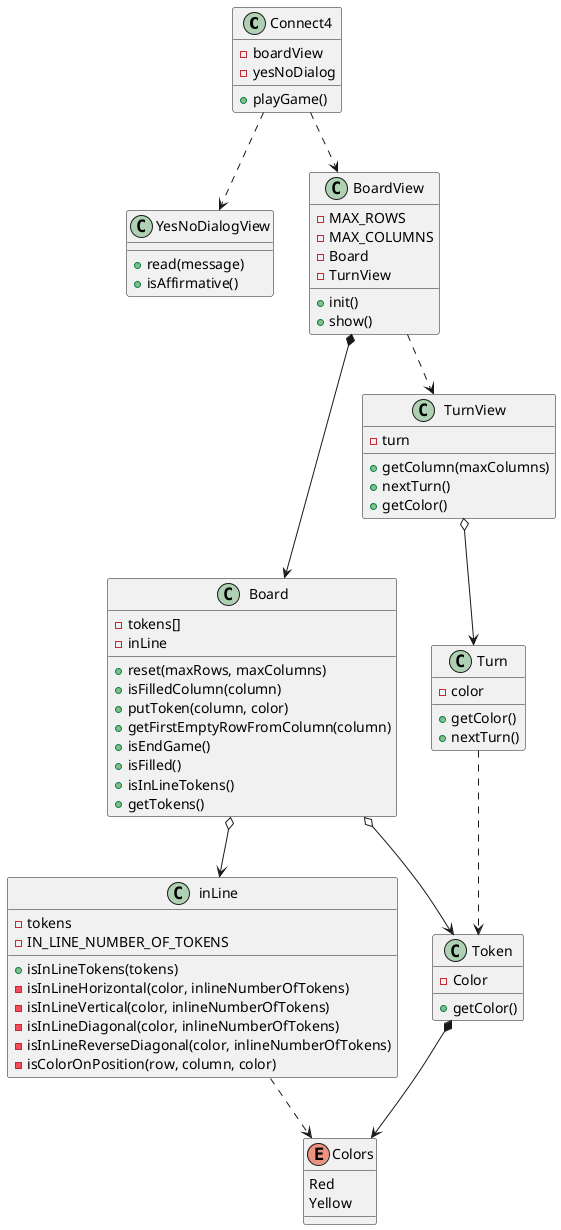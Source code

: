 @startuml

class Connect4{
    - boardView
    - yesNoDialog
    + playGame()
}
class YesNoDialogView{
    + read(message)
    + isAffirmative()
}
class Board{
    - tokens[]
    - inLine
    + reset(maxRows, maxColumns)
    + isFilledColumn(column)
    + putToken(column, color)
    + getFirstEmptyRowFromColumn(column)
    + isEndGame()
    + isFilled()
    + isInLineTokens()
    + getTokens()
}
class BoardView{
    - MAX_ROWS
    - MAX_COLUMNS
    - Board
    - TurnView
    + init()
    + show()
}
class inLine{
    - tokens
    - IN_LINE_NUMBER_OF_TOKENS
    + isInLineTokens(tokens)
    - isInLineHorizontal(color, inlineNumberOfTokens)
    - isInLineVertical(color, inlineNumberOfTokens)
    - isInLineDiagonal(color, inlineNumberOfTokens)
    - isInLineReverseDiagonal(color, inlineNumberOfTokens)
    - isColorOnPosition(row, column, color)
}

class Token{
    - Color
    + getColor()
}
class TurnView{
    - turn
    + getColumn(maxColumns)
    + nextTurn()
    + getColor()
}

class Turn{
    - color
    + getColor()
    + nextTurn()
}

enum Colors{
Red
Yellow
}

Connect4 ..> BoardView
Connect4 ..> YesNoDialogView

BoardView *--> Board
BoardView ..> TurnView
TurnView o--> Turn

Board o--> Token
Board o--> inLine

inLine ..> Colors

Turn ..> Token


Token *--> Colors
@enduml